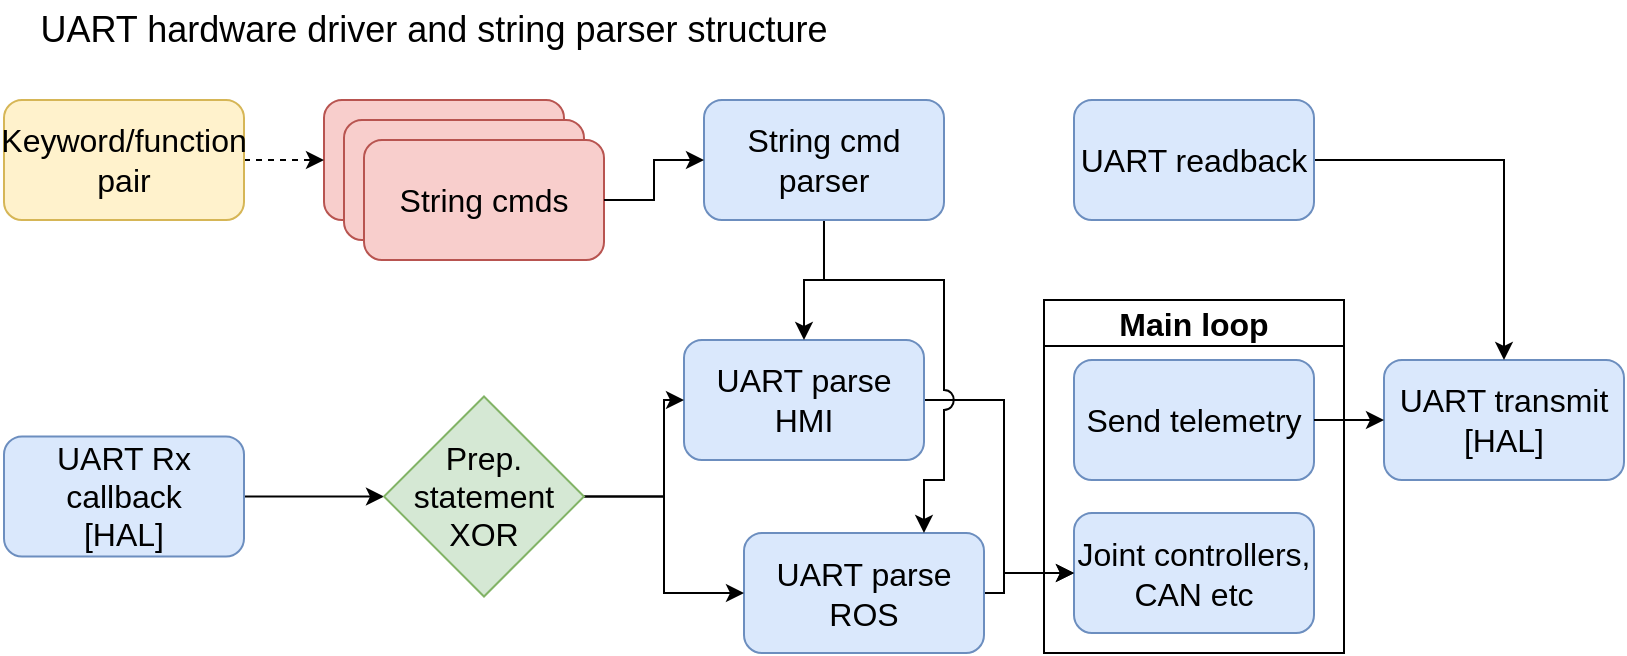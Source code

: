 <mxfile version="24.4.0" type="device">
  <diagram name="Page-1" id="o8IaR38V3qPhSs0lsbf8">
    <mxGraphModel dx="941" dy="581" grid="1" gridSize="10" guides="1" tooltips="1" connect="1" arrows="1" fold="1" page="1" pageScale="1" pageWidth="827" pageHeight="583" math="0" shadow="0">
      <root>
        <mxCell id="0" />
        <mxCell id="1" parent="0" />
        <mxCell id="QuL_5hhNDOjUeJQe1cB8-1" value="&lt;span style=&quot;font-size: 18px;&quot;&gt;UART hardware driver and string parser structure&lt;/span&gt;" style="text;html=1;align=center;verticalAlign=middle;whiteSpace=wrap;rounded=0;" vertex="1" parent="1">
          <mxGeometry x="20" y="10" width="410" height="30" as="geometry" />
        </mxCell>
        <mxCell id="QuL_5hhNDOjUeJQe1cB8-7" value="&lt;font style=&quot;font-size: 16px;&quot;&gt;Main loop&lt;/font&gt;" style="swimlane;whiteSpace=wrap;html=1;" vertex="1" parent="1">
          <mxGeometry x="530" y="160" width="150" height="176.5" as="geometry" />
        </mxCell>
        <mxCell id="QuL_5hhNDOjUeJQe1cB8-2" value="Send telemetry" style="rounded=1;whiteSpace=wrap;html=1;fillColor=#dae8fc;strokeColor=#6c8ebf;fontSize=16;" vertex="1" parent="QuL_5hhNDOjUeJQe1cB8-7">
          <mxGeometry x="15" y="30" width="120" height="60" as="geometry" />
        </mxCell>
        <mxCell id="QuL_5hhNDOjUeJQe1cB8-47" value="Joint controllers, CAN etc" style="rounded=1;whiteSpace=wrap;html=1;fillColor=#dae8fc;strokeColor=#6c8ebf;fontSize=16;" vertex="1" parent="QuL_5hhNDOjUeJQe1cB8-7">
          <mxGeometry x="15" y="106.5" width="120" height="60" as="geometry" />
        </mxCell>
        <mxCell id="QuL_5hhNDOjUeJQe1cB8-56" style="edgeStyle=orthogonalEdgeStyle;rounded=0;orthogonalLoop=1;jettySize=auto;html=1;exitX=1;exitY=0.5;exitDx=0;exitDy=0;entryX=0;entryY=0.5;entryDx=0;entryDy=0;" edge="1" parent="1" source="QuL_5hhNDOjUeJQe1cB8-8" target="QuL_5hhNDOjUeJQe1cB8-47">
          <mxGeometry relative="1" as="geometry">
            <Array as="points">
              <mxPoint x="510" y="210" />
              <mxPoint x="510" y="297" />
            </Array>
          </mxGeometry>
        </mxCell>
        <mxCell id="QuL_5hhNDOjUeJQe1cB8-8" value="UART parse HMI" style="rounded=1;whiteSpace=wrap;html=1;fillColor=#dae8fc;strokeColor=#6c8ebf;fontSize=16;" vertex="1" parent="1">
          <mxGeometry x="350" y="180" width="120" height="60" as="geometry" />
        </mxCell>
        <mxCell id="QuL_5hhNDOjUeJQe1cB8-57" style="edgeStyle=orthogonalEdgeStyle;rounded=0;orthogonalLoop=1;jettySize=auto;html=1;exitX=1;exitY=0.5;exitDx=0;exitDy=0;entryX=0;entryY=0.5;entryDx=0;entryDy=0;" edge="1" parent="1" source="QuL_5hhNDOjUeJQe1cB8-9" target="QuL_5hhNDOjUeJQe1cB8-47">
          <mxGeometry relative="1" as="geometry">
            <Array as="points">
              <mxPoint x="510" y="307" />
              <mxPoint x="510" y="297" />
            </Array>
          </mxGeometry>
        </mxCell>
        <mxCell id="QuL_5hhNDOjUeJQe1cB8-9" value="UART parse ROS" style="rounded=1;whiteSpace=wrap;html=1;fillColor=#dae8fc;strokeColor=#6c8ebf;fontSize=16;" vertex="1" parent="1">
          <mxGeometry x="380" y="276.5" width="120" height="60" as="geometry" />
        </mxCell>
        <mxCell id="QuL_5hhNDOjUeJQe1cB8-55" style="edgeStyle=orthogonalEdgeStyle;rounded=0;orthogonalLoop=1;jettySize=auto;html=1;exitX=1;exitY=0.5;exitDx=0;exitDy=0;" edge="1" parent="1" source="QuL_5hhNDOjUeJQe1cB8-13" target="QuL_5hhNDOjUeJQe1cB8-15">
          <mxGeometry relative="1" as="geometry" />
        </mxCell>
        <mxCell id="QuL_5hhNDOjUeJQe1cB8-13" value="UART Rx callback&lt;div&gt;[HAL]&lt;/div&gt;" style="rounded=1;whiteSpace=wrap;html=1;fillColor=#dae8fc;strokeColor=#6c8ebf;fontSize=16;" vertex="1" parent="1">
          <mxGeometry x="10" y="228.25" width="120" height="60" as="geometry" />
        </mxCell>
        <mxCell id="QuL_5hhNDOjUeJQe1cB8-52" style="edgeStyle=orthogonalEdgeStyle;rounded=0;orthogonalLoop=1;jettySize=auto;html=1;exitX=1;exitY=0.5;exitDx=0;exitDy=0;entryX=0;entryY=0.5;entryDx=0;entryDy=0;" edge="1" parent="1" source="QuL_5hhNDOjUeJQe1cB8-15" target="QuL_5hhNDOjUeJQe1cB8-8">
          <mxGeometry relative="1" as="geometry">
            <Array as="points">
              <mxPoint x="340" y="258" />
              <mxPoint x="340" y="210" />
            </Array>
          </mxGeometry>
        </mxCell>
        <mxCell id="QuL_5hhNDOjUeJQe1cB8-53" style="edgeStyle=orthogonalEdgeStyle;rounded=0;orthogonalLoop=1;jettySize=auto;html=1;entryX=0;entryY=0.5;entryDx=0;entryDy=0;" edge="1" parent="1" source="QuL_5hhNDOjUeJQe1cB8-15" target="QuL_5hhNDOjUeJQe1cB8-9">
          <mxGeometry relative="1" as="geometry" />
        </mxCell>
        <mxCell id="QuL_5hhNDOjUeJQe1cB8-15" value="Prep. statement&lt;div&gt;XOR&lt;/div&gt;" style="rhombus;whiteSpace=wrap;html=1;fillColor=#d5e8d4;strokeColor=#82b366;fontSize=16;" vertex="1" parent="1">
          <mxGeometry x="200" y="208.25" width="100" height="100" as="geometry" />
        </mxCell>
        <mxCell id="QuL_5hhNDOjUeJQe1cB8-23" value="UART transmit&lt;div&gt;[HAL]&lt;/div&gt;" style="rounded=1;whiteSpace=wrap;html=1;fillColor=#dae8fc;strokeColor=#6c8ebf;fontSize=16;" vertex="1" parent="1">
          <mxGeometry x="700" y="190" width="120" height="60" as="geometry" />
        </mxCell>
        <mxCell id="QuL_5hhNDOjUeJQe1cB8-24" value="" style="edgeStyle=orthogonalEdgeStyle;rounded=0;orthogonalLoop=1;jettySize=auto;html=1;" edge="1" parent="1" source="QuL_5hhNDOjUeJQe1cB8-2" target="QuL_5hhNDOjUeJQe1cB8-23">
          <mxGeometry relative="1" as="geometry" />
        </mxCell>
        <mxCell id="QuL_5hhNDOjUeJQe1cB8-27" style="edgeStyle=orthogonalEdgeStyle;rounded=0;orthogonalLoop=1;jettySize=auto;html=1;exitX=1;exitY=0.5;exitDx=0;exitDy=0;" edge="1" parent="1" source="QuL_5hhNDOjUeJQe1cB8-25" target="QuL_5hhNDOjUeJQe1cB8-23">
          <mxGeometry relative="1" as="geometry" />
        </mxCell>
        <mxCell id="QuL_5hhNDOjUeJQe1cB8-25" value="UART readback" style="rounded=1;whiteSpace=wrap;html=1;fillColor=#dae8fc;strokeColor=#6c8ebf;fontSize=16;" vertex="1" parent="1">
          <mxGeometry x="545" y="60" width="120" height="60" as="geometry" />
        </mxCell>
        <mxCell id="QuL_5hhNDOjUeJQe1cB8-58" style="edgeStyle=orthogonalEdgeStyle;rounded=0;orthogonalLoop=1;jettySize=auto;html=1;exitX=0.5;exitY=1;exitDx=0;exitDy=0;entryX=0.5;entryY=0;entryDx=0;entryDy=0;" edge="1" parent="1" source="QuL_5hhNDOjUeJQe1cB8-28" target="QuL_5hhNDOjUeJQe1cB8-8">
          <mxGeometry relative="1" as="geometry" />
        </mxCell>
        <mxCell id="QuL_5hhNDOjUeJQe1cB8-59" style="edgeStyle=orthogonalEdgeStyle;rounded=0;orthogonalLoop=1;jettySize=auto;html=1;exitX=0.5;exitY=1;exitDx=0;exitDy=0;entryX=0.75;entryY=0;entryDx=0;entryDy=0;jumpStyle=arc;jumpSize=10;" edge="1" parent="1">
          <mxGeometry relative="1" as="geometry">
            <mxPoint x="419.99" y="120" as="sourcePoint" />
            <mxPoint x="469.99" y="276.5" as="targetPoint" />
            <Array as="points">
              <mxPoint x="420" y="150" />
              <mxPoint x="480" y="150" />
              <mxPoint x="480" y="250" />
              <mxPoint x="470" y="250" />
            </Array>
          </mxGeometry>
        </mxCell>
        <mxCell id="QuL_5hhNDOjUeJQe1cB8-28" value="String cmd parser" style="rounded=1;whiteSpace=wrap;html=1;fillColor=#dae8fc;strokeColor=#6c8ebf;fontSize=16;" vertex="1" parent="1">
          <mxGeometry x="360" y="60" width="120" height="60" as="geometry" />
        </mxCell>
        <mxCell id="QuL_5hhNDOjUeJQe1cB8-38" value="" style="group" vertex="1" connectable="0" parent="1">
          <mxGeometry x="170" y="60" width="140" height="80" as="geometry" />
        </mxCell>
        <mxCell id="QuL_5hhNDOjUeJQe1cB8-29" value="" style="rounded=1;whiteSpace=wrap;html=1;fillColor=#f8cecc;strokeColor=#b85450;fontSize=16;" vertex="1" parent="QuL_5hhNDOjUeJQe1cB8-38">
          <mxGeometry width="120" height="60" as="geometry" />
        </mxCell>
        <mxCell id="QuL_5hhNDOjUeJQe1cB8-36" value="" style="rounded=1;whiteSpace=wrap;html=1;fillColor=#f8cecc;strokeColor=#b85450;fontSize=16;" vertex="1" parent="QuL_5hhNDOjUeJQe1cB8-38">
          <mxGeometry x="10" y="10" width="120" height="60" as="geometry" />
        </mxCell>
        <mxCell id="QuL_5hhNDOjUeJQe1cB8-37" value="String cmds" style="rounded=1;whiteSpace=wrap;html=1;fillColor=#f8cecc;strokeColor=#b85450;fontSize=16;" vertex="1" parent="QuL_5hhNDOjUeJQe1cB8-38">
          <mxGeometry x="20" y="20" width="120" height="60" as="geometry" />
        </mxCell>
        <mxCell id="QuL_5hhNDOjUeJQe1cB8-49" style="edgeStyle=orthogonalEdgeStyle;rounded=0;orthogonalLoop=1;jettySize=auto;html=1;exitX=1;exitY=0.5;exitDx=0;exitDy=0;entryX=0;entryY=0.5;entryDx=0;entryDy=0;dashed=1;" edge="1" parent="1" source="QuL_5hhNDOjUeJQe1cB8-39" target="QuL_5hhNDOjUeJQe1cB8-29">
          <mxGeometry relative="1" as="geometry" />
        </mxCell>
        <mxCell id="QuL_5hhNDOjUeJQe1cB8-39" value="Keyword/function pair" style="rounded=1;whiteSpace=wrap;html=1;fillColor=#fff2cc;strokeColor=#d6b656;fontSize=16;" vertex="1" parent="1">
          <mxGeometry x="10" y="60" width="120" height="60" as="geometry" />
        </mxCell>
        <mxCell id="QuL_5hhNDOjUeJQe1cB8-43" style="edgeStyle=orthogonalEdgeStyle;rounded=0;orthogonalLoop=1;jettySize=auto;html=1;exitX=1;exitY=0.5;exitDx=0;exitDy=0;" edge="1" parent="1" source="QuL_5hhNDOjUeJQe1cB8-37" target="QuL_5hhNDOjUeJQe1cB8-28">
          <mxGeometry relative="1" as="geometry" />
        </mxCell>
      </root>
    </mxGraphModel>
  </diagram>
</mxfile>
